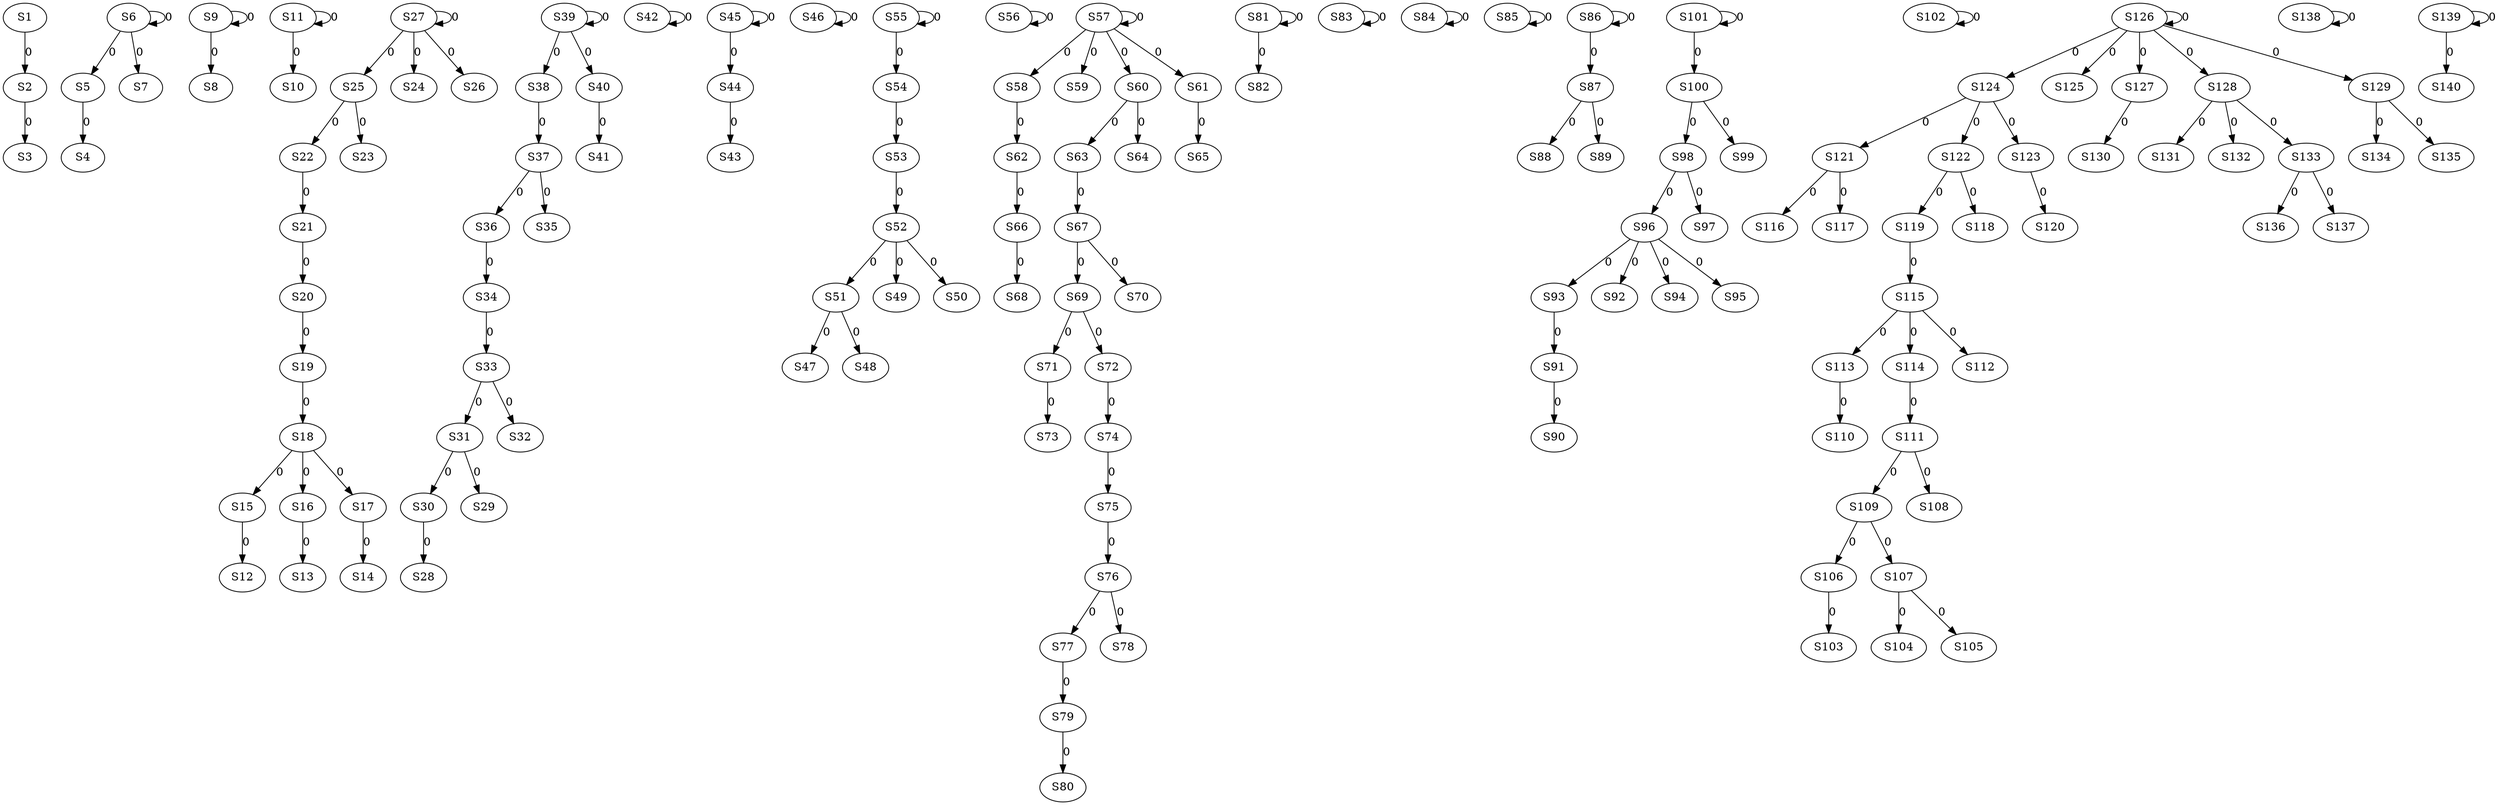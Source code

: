 strict digraph {
	S1 -> S2 [ label = 0 ];
	S2 -> S3 [ label = 0 ];
	S5 -> S4 [ label = 0 ];
	S6 -> S5 [ label = 0 ];
	S6 -> S6 [ label = 0 ];
	S6 -> S7 [ label = 0 ];
	S9 -> S8 [ label = 0 ];
	S9 -> S9 [ label = 0 ];
	S11 -> S10 [ label = 0 ];
	S11 -> S11 [ label = 0 ];
	S15 -> S12 [ label = 0 ];
	S16 -> S13 [ label = 0 ];
	S17 -> S14 [ label = 0 ];
	S18 -> S15 [ label = 0 ];
	S18 -> S16 [ label = 0 ];
	S18 -> S17 [ label = 0 ];
	S19 -> S18 [ label = 0 ];
	S20 -> S19 [ label = 0 ];
	S21 -> S20 [ label = 0 ];
	S22 -> S21 [ label = 0 ];
	S25 -> S22 [ label = 0 ];
	S25 -> S23 [ label = 0 ];
	S27 -> S24 [ label = 0 ];
	S27 -> S25 [ label = 0 ];
	S27 -> S26 [ label = 0 ];
	S27 -> S27 [ label = 0 ];
	S30 -> S28 [ label = 0 ];
	S31 -> S29 [ label = 0 ];
	S31 -> S30 [ label = 0 ];
	S33 -> S31 [ label = 0 ];
	S33 -> S32 [ label = 0 ];
	S34 -> S33 [ label = 0 ];
	S36 -> S34 [ label = 0 ];
	S37 -> S35 [ label = 0 ];
	S37 -> S36 [ label = 0 ];
	S38 -> S37 [ label = 0 ];
	S39 -> S38 [ label = 0 ];
	S39 -> S39 [ label = 0 ];
	S39 -> S40 [ label = 0 ];
	S40 -> S41 [ label = 0 ];
	S42 -> S42 [ label = 0 ];
	S44 -> S43 [ label = 0 ];
	S45 -> S44 [ label = 0 ];
	S45 -> S45 [ label = 0 ];
	S46 -> S46 [ label = 0 ];
	S51 -> S47 [ label = 0 ];
	S51 -> S48 [ label = 0 ];
	S52 -> S49 [ label = 0 ];
	S52 -> S50 [ label = 0 ];
	S52 -> S51 [ label = 0 ];
	S53 -> S52 [ label = 0 ];
	S54 -> S53 [ label = 0 ];
	S55 -> S54 [ label = 0 ];
	S55 -> S55 [ label = 0 ];
	S56 -> S56 [ label = 0 ];
	S57 -> S57 [ label = 0 ];
	S57 -> S58 [ label = 0 ];
	S57 -> S59 [ label = 0 ];
	S57 -> S60 [ label = 0 ];
	S57 -> S61 [ label = 0 ];
	S58 -> S62 [ label = 0 ];
	S60 -> S63 [ label = 0 ];
	S60 -> S64 [ label = 0 ];
	S61 -> S65 [ label = 0 ];
	S62 -> S66 [ label = 0 ];
	S63 -> S67 [ label = 0 ];
	S66 -> S68 [ label = 0 ];
	S67 -> S69 [ label = 0 ];
	S67 -> S70 [ label = 0 ];
	S69 -> S71 [ label = 0 ];
	S69 -> S72 [ label = 0 ];
	S71 -> S73 [ label = 0 ];
	S72 -> S74 [ label = 0 ];
	S74 -> S75 [ label = 0 ];
	S75 -> S76 [ label = 0 ];
	S76 -> S77 [ label = 0 ];
	S76 -> S78 [ label = 0 ];
	S77 -> S79 [ label = 0 ];
	S79 -> S80 [ label = 0 ];
	S81 -> S81 [ label = 0 ];
	S81 -> S82 [ label = 0 ];
	S83 -> S83 [ label = 0 ];
	S84 -> S84 [ label = 0 ];
	S85 -> S85 [ label = 0 ];
	S86 -> S86 [ label = 0 ];
	S86 -> S87 [ label = 0 ];
	S87 -> S88 [ label = 0 ];
	S87 -> S89 [ label = 0 ];
	S91 -> S90 [ label = 0 ];
	S93 -> S91 [ label = 0 ];
	S96 -> S92 [ label = 0 ];
	S96 -> S93 [ label = 0 ];
	S96 -> S94 [ label = 0 ];
	S96 -> S95 [ label = 0 ];
	S98 -> S96 [ label = 0 ];
	S98 -> S97 [ label = 0 ];
	S100 -> S98 [ label = 0 ];
	S100 -> S99 [ label = 0 ];
	S101 -> S100 [ label = 0 ];
	S101 -> S101 [ label = 0 ];
	S102 -> S102 [ label = 0 ];
	S106 -> S103 [ label = 0 ];
	S107 -> S104 [ label = 0 ];
	S107 -> S105 [ label = 0 ];
	S109 -> S106 [ label = 0 ];
	S109 -> S107 [ label = 0 ];
	S111 -> S108 [ label = 0 ];
	S111 -> S109 [ label = 0 ];
	S113 -> S110 [ label = 0 ];
	S114 -> S111 [ label = 0 ];
	S115 -> S112 [ label = 0 ];
	S115 -> S113 [ label = 0 ];
	S115 -> S114 [ label = 0 ];
	S119 -> S115 [ label = 0 ];
	S121 -> S116 [ label = 0 ];
	S121 -> S117 [ label = 0 ];
	S122 -> S118 [ label = 0 ];
	S122 -> S119 [ label = 0 ];
	S123 -> S120 [ label = 0 ];
	S124 -> S121 [ label = 0 ];
	S124 -> S122 [ label = 0 ];
	S124 -> S123 [ label = 0 ];
	S126 -> S124 [ label = 0 ];
	S126 -> S125 [ label = 0 ];
	S126 -> S126 [ label = 0 ];
	S126 -> S127 [ label = 0 ];
	S126 -> S128 [ label = 0 ];
	S126 -> S129 [ label = 0 ];
	S127 -> S130 [ label = 0 ];
	S128 -> S131 [ label = 0 ];
	S128 -> S132 [ label = 0 ];
	S128 -> S133 [ label = 0 ];
	S129 -> S134 [ label = 0 ];
	S129 -> S135 [ label = 0 ];
	S133 -> S136 [ label = 0 ];
	S133 -> S137 [ label = 0 ];
	S138 -> S138 [ label = 0 ];
	S139 -> S139 [ label = 0 ];
	S139 -> S140 [ label = 0 ];
}